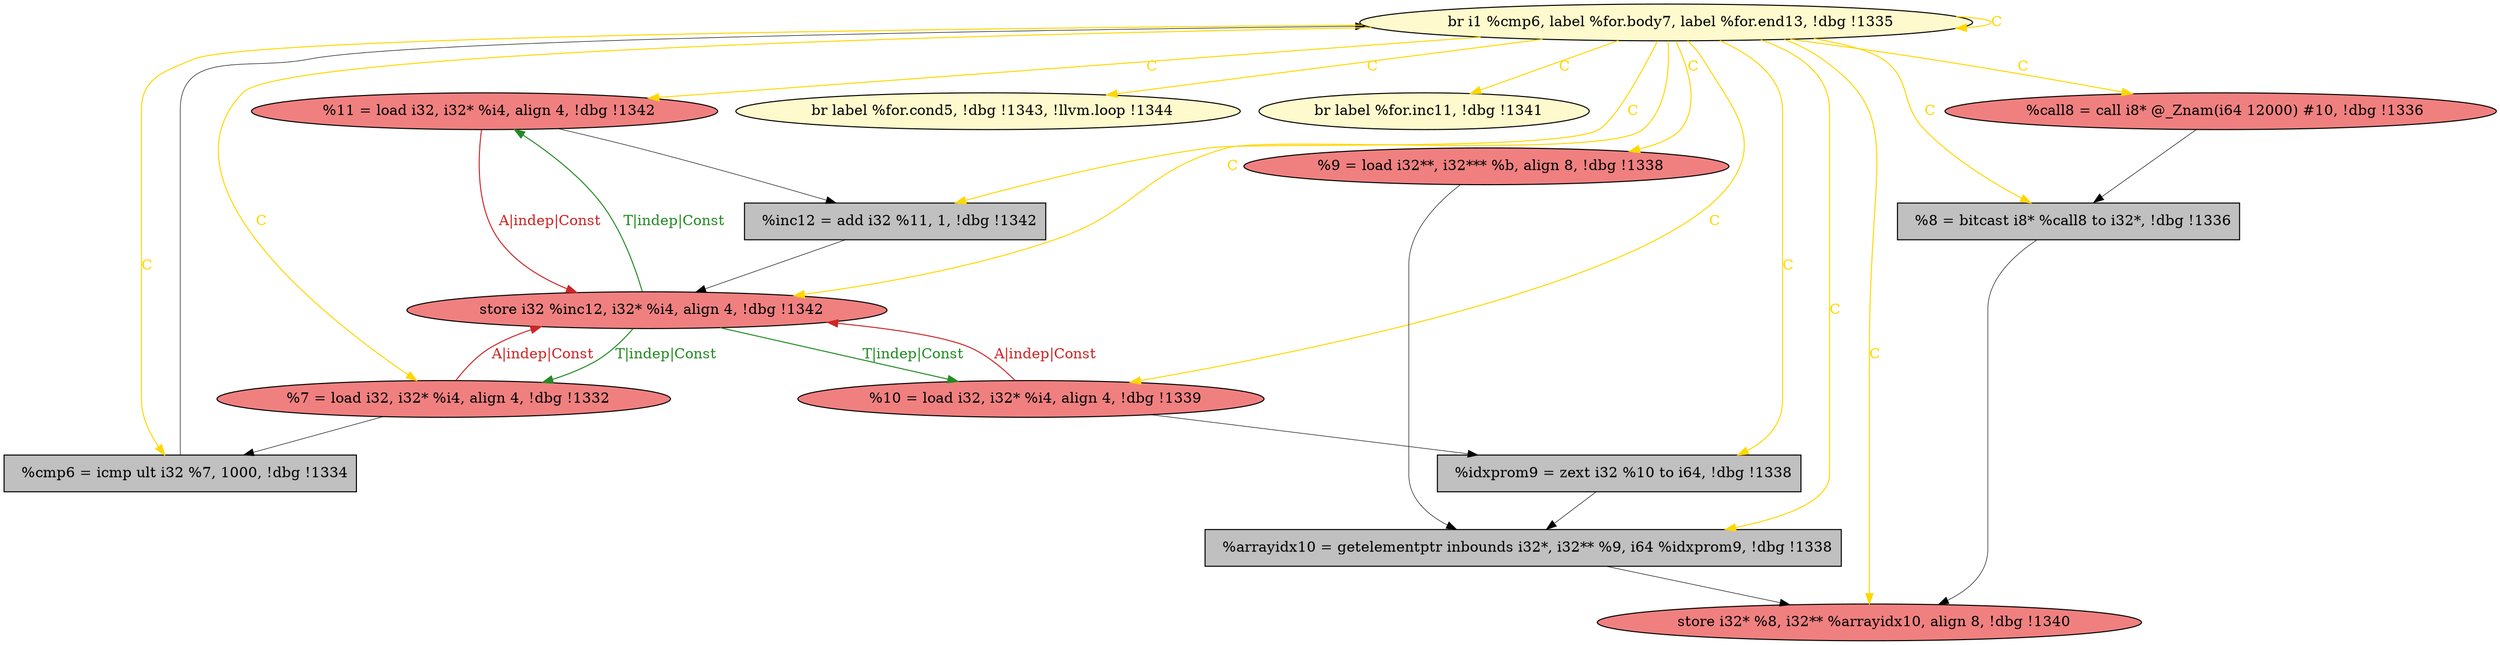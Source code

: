 
digraph G {


node3896 [fillcolor=grey,label="  %idxprom9 = zext i32 %10 to i64, !dbg !1338",shape=rectangle,style=filled ]
node3895 [fillcolor=lightcoral,label="  %11 = load i32, i32* %i4, align 4, !dbg !1342",shape=ellipse,style=filled ]
node3892 [fillcolor=lemonchiffon,label="  br label %for.cond5, !dbg !1343, !llvm.loop !1344",shape=ellipse,style=filled ]
node3897 [fillcolor=lemonchiffon,label="  br label %for.inc11, !dbg !1341",shape=ellipse,style=filled ]
node3891 [fillcolor=lightcoral,label="  store i32 %inc12, i32* %i4, align 4, !dbg !1342",shape=ellipse,style=filled ]
node3894 [fillcolor=grey,label="  %arrayidx10 = getelementptr inbounds i32*, i32** %9, i64 %idxprom9, !dbg !1338",shape=rectangle,style=filled ]
node3890 [fillcolor=grey,label="  %inc12 = add i32 %11, 1, !dbg !1342",shape=rectangle,style=filled ]
node3889 [fillcolor=grey,label="  %cmp6 = icmp ult i32 %7, 1000, !dbg !1334",shape=rectangle,style=filled ]
node3893 [fillcolor=lightcoral,label="  store i32* %8, i32** %arrayidx10, align 8, !dbg !1340",shape=ellipse,style=filled ]
node3884 [fillcolor=lightcoral,label="  %7 = load i32, i32* %i4, align 4, !dbg !1332",shape=ellipse,style=filled ]
node3883 [fillcolor=grey,label="  %8 = bitcast i8* %call8 to i32*, !dbg !1336",shape=rectangle,style=filled ]
node3885 [fillcolor=lemonchiffon,label="  br i1 %cmp6, label %for.body7, label %for.end13, !dbg !1335",shape=ellipse,style=filled ]
node3887 [fillcolor=lightcoral,label="  %call8 = call i8* @_Znam(i64 12000) #10, !dbg !1336",shape=ellipse,style=filled ]
node3886 [fillcolor=lightcoral,label="  %9 = load i32**, i32*** %b, align 8, !dbg !1338",shape=ellipse,style=filled ]
node3888 [fillcolor=lightcoral,label="  %10 = load i32, i32* %i4, align 4, !dbg !1339",shape=ellipse,style=filled ]

node3884->node3891 [style=solid,color=firebrick3,label="A|indep|Const",penwidth=1.0,fontcolor=firebrick3 ]
node3891->node3888 [style=solid,color=forestgreen,label="T|indep|Const",penwidth=1.0,fontcolor=forestgreen ]
node3888->node3891 [style=solid,color=firebrick3,label="A|indep|Const",penwidth=1.0,fontcolor=firebrick3 ]
node3885->node3897 [style=solid,color=gold,label="C",penwidth=1.0,fontcolor=gold ]
node3896->node3894 [style=solid,color=black,label="",penwidth=0.5,fontcolor=black ]
node3885->node3885 [style=solid,color=gold,label="C",penwidth=1.0,fontcolor=gold ]
node3895->node3891 [style=solid,color=firebrick3,label="A|indep|Const",penwidth=1.0,fontcolor=firebrick3 ]
node3894->node3893 [style=solid,color=black,label="",penwidth=0.5,fontcolor=black ]
node3889->node3885 [style=solid,color=black,label="",penwidth=0.5,fontcolor=black ]
node3887->node3883 [style=solid,color=black,label="",penwidth=0.5,fontcolor=black ]
node3885->node3884 [style=solid,color=gold,label="C",penwidth=1.0,fontcolor=gold ]
node3885->node3892 [style=solid,color=gold,label="C",penwidth=1.0,fontcolor=gold ]
node3885->node3891 [style=solid,color=gold,label="C",penwidth=1.0,fontcolor=gold ]
node3885->node3888 [style=solid,color=gold,label="C",penwidth=1.0,fontcolor=gold ]
node3884->node3889 [style=solid,color=black,label="",penwidth=0.5,fontcolor=black ]
node3885->node3886 [style=solid,color=gold,label="C",penwidth=1.0,fontcolor=gold ]
node3885->node3893 [style=solid,color=gold,label="C",penwidth=1.0,fontcolor=gold ]
node3885->node3890 [style=solid,color=gold,label="C",penwidth=1.0,fontcolor=gold ]
node3885->node3896 [style=solid,color=gold,label="C",penwidth=1.0,fontcolor=gold ]
node3885->node3883 [style=solid,color=gold,label="C",penwidth=1.0,fontcolor=gold ]
node3883->node3893 [style=solid,color=black,label="",penwidth=0.5,fontcolor=black ]
node3885->node3889 [style=solid,color=gold,label="C",penwidth=1.0,fontcolor=gold ]
node3891->node3884 [style=solid,color=forestgreen,label="T|indep|Const",penwidth=1.0,fontcolor=forestgreen ]
node3885->node3887 [style=solid,color=gold,label="C",penwidth=1.0,fontcolor=gold ]
node3885->node3895 [style=solid,color=gold,label="C",penwidth=1.0,fontcolor=gold ]
node3888->node3896 [style=solid,color=black,label="",penwidth=0.5,fontcolor=black ]
node3885->node3894 [style=solid,color=gold,label="C",penwidth=1.0,fontcolor=gold ]
node3890->node3891 [style=solid,color=black,label="",penwidth=0.5,fontcolor=black ]
node3886->node3894 [style=solid,color=black,label="",penwidth=0.5,fontcolor=black ]
node3891->node3895 [style=solid,color=forestgreen,label="T|indep|Const",penwidth=1.0,fontcolor=forestgreen ]
node3895->node3890 [style=solid,color=black,label="",penwidth=0.5,fontcolor=black ]


}
